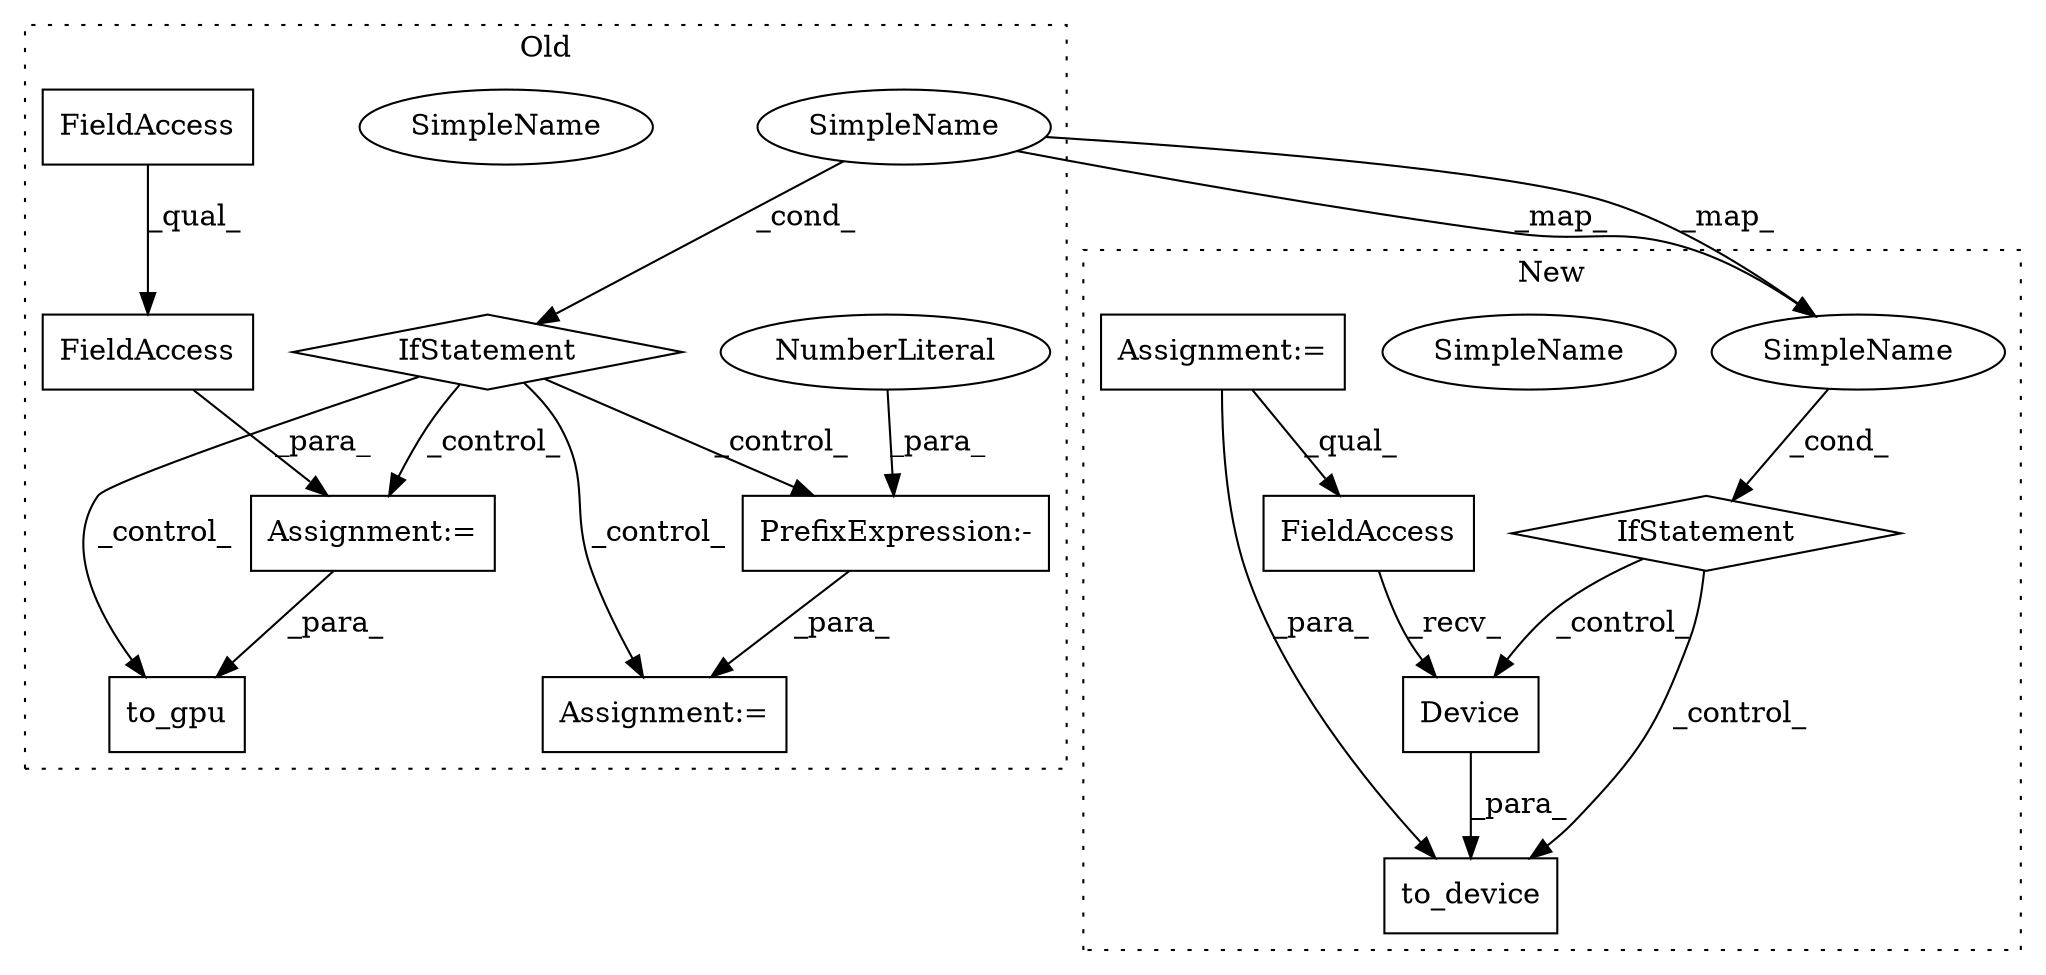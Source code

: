 digraph G {
subgraph cluster0 {
1 [label="IfStatement" a="25" s="1461,1468" l="4,2" shape="diamond"];
4 [label="Assignment:=" a="7" s="1487" l="1" shape="box"];
7 [label="to_gpu" a="32" s="1535,1551" l="7,1" shape="box"];
9 [label="FieldAccess" a="22" s="1488" l="28" shape="box"];
10 [label="FieldAccess" a="22" s="1488" l="17" shape="box"];
11 [label="SimpleName" a="42" s="1465" l="3" shape="ellipse"];
13 [label="PrefixExpression:-" a="38" s="1584" l="1" shape="box"];
14 [label="NumberLiteral" a="34" s="1585" l="1" shape="ellipse"];
15 [label="Assignment:=" a="7" s="1583" l="1" shape="box"];
16 [label="SimpleName" a="42" s="1465" l="3" shape="ellipse"];
label = "Old";
style="dotted";
}
subgraph cluster1 {
2 [label="Device" a="32" s="1517" l="8" shape="box"];
3 [label="IfStatement" a="25" s="1469,1476" l="4,2" shape="diamond"];
5 [label="FieldAccess" a="22" s="1507" l="9" shape="box"];
6 [label="Assignment:=" a="7" s="1100" l="4" shape="box"];
8 [label="to_device" a="32" s="1497,1525" l="10,1" shape="box"];
12 [label="SimpleName" a="42" s="1473" l="3" shape="ellipse"];
17 [label="SimpleName" a="42" s="1473" l="3" shape="ellipse"];
label = "New";
style="dotted";
}
1 -> 13 [label="_control_"];
1 -> 15 [label="_control_"];
1 -> 7 [label="_control_"];
1 -> 4 [label="_control_"];
2 -> 8 [label="_para_"];
3 -> 8 [label="_control_"];
3 -> 2 [label="_control_"];
4 -> 7 [label="_para_"];
5 -> 2 [label="_recv_"];
6 -> 5 [label="_qual_"];
6 -> 8 [label="_para_"];
9 -> 4 [label="_para_"];
10 -> 9 [label="_qual_"];
13 -> 15 [label="_para_"];
14 -> 13 [label="_para_"];
16 -> 17 [label="_map_"];
16 -> 1 [label="_cond_"];
16 -> 17 [label="_map_"];
17 -> 3 [label="_cond_"];
}